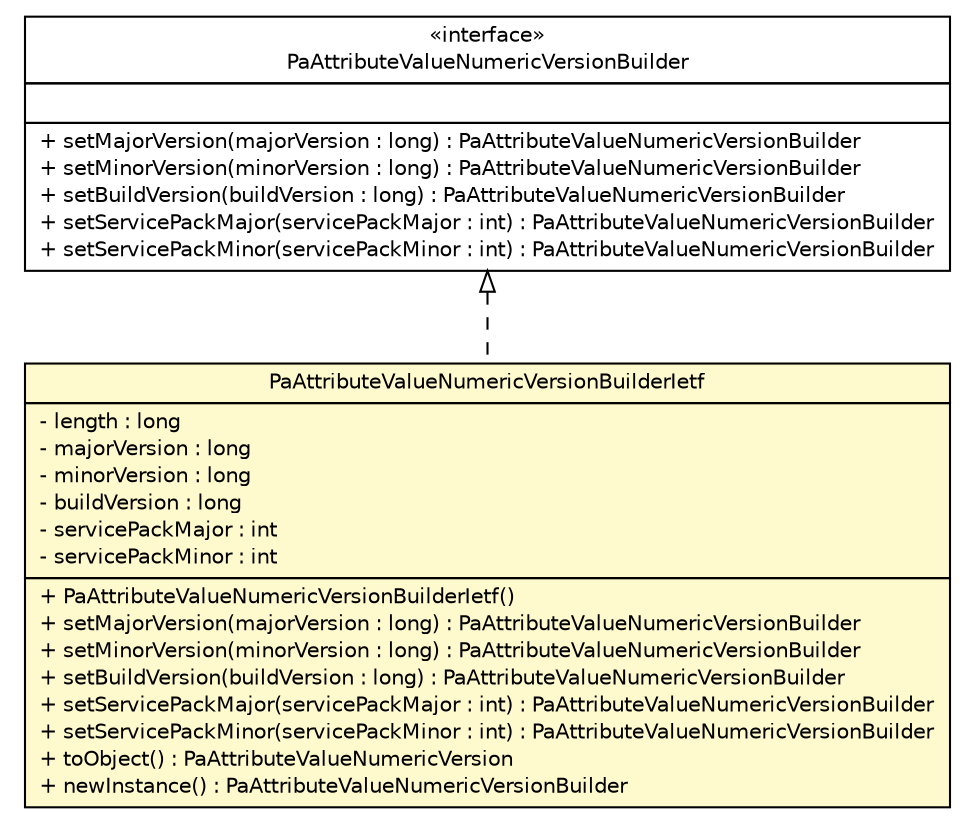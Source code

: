#!/usr/local/bin/dot
#
# Class diagram 
# Generated by UMLGraph version R5_6 (http://www.umlgraph.org/)
#

digraph G {
	edge [fontname="Helvetica",fontsize=10,labelfontname="Helvetica",labelfontsize=10];
	node [fontname="Helvetica",fontsize=10,shape=plaintext];
	nodesep=0.25;
	ranksep=0.5;
	// org.ietf.nea.pa.attribute.PaAttributeValueNumericVersionBuilderIetf
	c77592 [label=<<table title="org.ietf.nea.pa.attribute.PaAttributeValueNumericVersionBuilderIetf" border="0" cellborder="1" cellspacing="0" cellpadding="2" port="p" bgcolor="lemonChiffon" href="./PaAttributeValueNumericVersionBuilderIetf.html">
		<tr><td><table border="0" cellspacing="0" cellpadding="1">
<tr><td align="center" balign="center"> PaAttributeValueNumericVersionBuilderIetf </td></tr>
		</table></td></tr>
		<tr><td><table border="0" cellspacing="0" cellpadding="1">
<tr><td align="left" balign="left"> - length : long </td></tr>
<tr><td align="left" balign="left"> - majorVersion : long </td></tr>
<tr><td align="left" balign="left"> - minorVersion : long </td></tr>
<tr><td align="left" balign="left"> - buildVersion : long </td></tr>
<tr><td align="left" balign="left"> - servicePackMajor : int </td></tr>
<tr><td align="left" balign="left"> - servicePackMinor : int </td></tr>
		</table></td></tr>
		<tr><td><table border="0" cellspacing="0" cellpadding="1">
<tr><td align="left" balign="left"> + PaAttributeValueNumericVersionBuilderIetf() </td></tr>
<tr><td align="left" balign="left"> + setMajorVersion(majorVersion : long) : PaAttributeValueNumericVersionBuilder </td></tr>
<tr><td align="left" balign="left"> + setMinorVersion(minorVersion : long) : PaAttributeValueNumericVersionBuilder </td></tr>
<tr><td align="left" balign="left"> + setBuildVersion(buildVersion : long) : PaAttributeValueNumericVersionBuilder </td></tr>
<tr><td align="left" balign="left"> + setServicePackMajor(servicePackMajor : int) : PaAttributeValueNumericVersionBuilder </td></tr>
<tr><td align="left" balign="left"> + setServicePackMinor(servicePackMinor : int) : PaAttributeValueNumericVersionBuilder </td></tr>
<tr><td align="left" balign="left"> + toObject() : PaAttributeValueNumericVersion </td></tr>
<tr><td align="left" balign="left"> + newInstance() : PaAttributeValueNumericVersionBuilder </td></tr>
		</table></td></tr>
		</table>>, URL="./PaAttributeValueNumericVersionBuilderIetf.html", fontname="Helvetica", fontcolor="black", fontsize=10.0];
	// org.ietf.nea.pa.attribute.PaAttributeValueNumericVersionBuilder
	c77632 [label=<<table title="org.ietf.nea.pa.attribute.PaAttributeValueNumericVersionBuilder" border="0" cellborder="1" cellspacing="0" cellpadding="2" port="p" href="./PaAttributeValueNumericVersionBuilder.html">
		<tr><td><table border="0" cellspacing="0" cellpadding="1">
<tr><td align="center" balign="center"> &#171;interface&#187; </td></tr>
<tr><td align="center" balign="center"> PaAttributeValueNumericVersionBuilder </td></tr>
		</table></td></tr>
		<tr><td><table border="0" cellspacing="0" cellpadding="1">
<tr><td align="left" balign="left">  </td></tr>
		</table></td></tr>
		<tr><td><table border="0" cellspacing="0" cellpadding="1">
<tr><td align="left" balign="left"> + setMajorVersion(majorVersion : long) : PaAttributeValueNumericVersionBuilder </td></tr>
<tr><td align="left" balign="left"> + setMinorVersion(minorVersion : long) : PaAttributeValueNumericVersionBuilder </td></tr>
<tr><td align="left" balign="left"> + setBuildVersion(buildVersion : long) : PaAttributeValueNumericVersionBuilder </td></tr>
<tr><td align="left" balign="left"> + setServicePackMajor(servicePackMajor : int) : PaAttributeValueNumericVersionBuilder </td></tr>
<tr><td align="left" balign="left"> + setServicePackMinor(servicePackMinor : int) : PaAttributeValueNumericVersionBuilder </td></tr>
		</table></td></tr>
		</table>>, URL="./PaAttributeValueNumericVersionBuilder.html", fontname="Helvetica", fontcolor="black", fontsize=10.0];
	//org.ietf.nea.pa.attribute.PaAttributeValueNumericVersionBuilderIetf implements org.ietf.nea.pa.attribute.PaAttributeValueNumericVersionBuilder
	c77632:p -> c77592:p [dir=back,arrowtail=empty,style=dashed];
}

